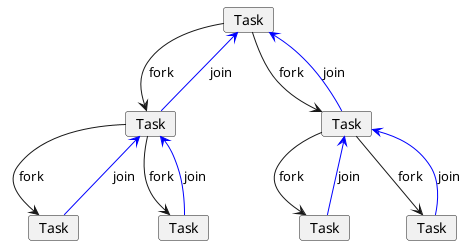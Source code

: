 @startuml

card "Task" as t1
card "Task" as t2
card "Task" as t3
t1 -d-> t2 :fork
t1 -d-> t3 :fork
t1 <-[#blue]d- t2 :join
t1 <-[#blue]d- t3 :join
card "Task" as t4
card "Task" as t5
t2 -d-> t4 :fork
t2 -d-> t5 :fork
t2 <-[#blue]d- t4 :join
t2 <-[#blue]d- t5 :join
card "Task" as t6
card "Task" as t7
t3 -d-> t6 :fork
t3 -d-> t7 :fork
t3 <-[#blue]d- t6 :join
t3 <-[#blue]d- t7 :join











@enduml